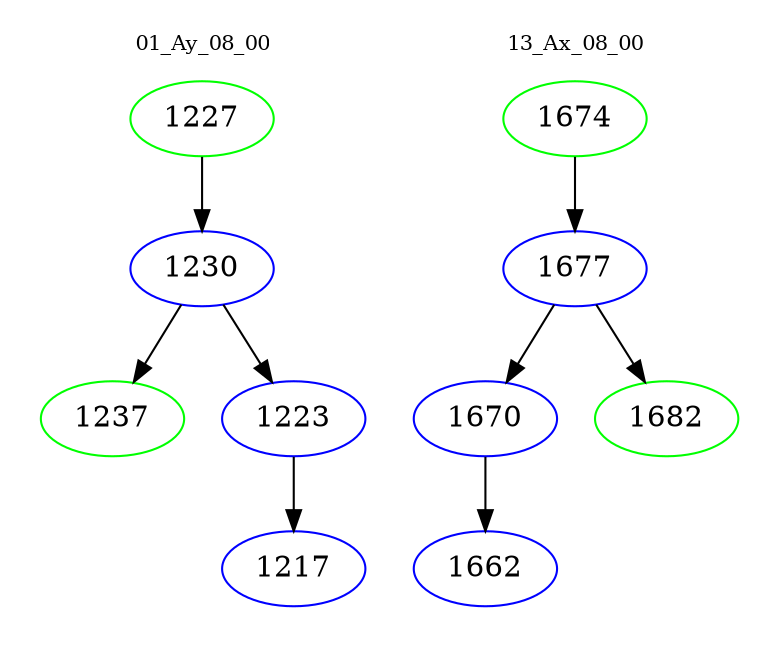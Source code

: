 digraph{
subgraph cluster_0 {
color = white
label = "01_Ay_08_00";
fontsize=10;
T0_1227 [label="1227", color="green"]
T0_1227 -> T0_1230 [color="black"]
T0_1230 [label="1230", color="blue"]
T0_1230 -> T0_1237 [color="black"]
T0_1237 [label="1237", color="green"]
T0_1230 -> T0_1223 [color="black"]
T0_1223 [label="1223", color="blue"]
T0_1223 -> T0_1217 [color="black"]
T0_1217 [label="1217", color="blue"]
}
subgraph cluster_1 {
color = white
label = "13_Ax_08_00";
fontsize=10;
T1_1674 [label="1674", color="green"]
T1_1674 -> T1_1677 [color="black"]
T1_1677 [label="1677", color="blue"]
T1_1677 -> T1_1670 [color="black"]
T1_1670 [label="1670", color="blue"]
T1_1670 -> T1_1662 [color="black"]
T1_1662 [label="1662", color="blue"]
T1_1677 -> T1_1682 [color="black"]
T1_1682 [label="1682", color="green"]
}
}
